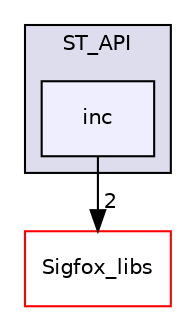 digraph "C:/Generic_Push_Button/ST_API/inc" {
  compound=true
  node [ fontsize="10", fontname="Helvetica"];
  edge [ labelfontsize="10", labelfontname="Helvetica"];
  subgraph clusterdir_c4d9a9c269c47f78f32b38b2f4649794 {
    graph [ bgcolor="#ddddee", pencolor="black", label="ST_API" fontname="Helvetica", fontsize="10", URL="dir_c4d9a9c269c47f78f32b38b2f4649794.html"]
  dir_4a5ba980e2ca8aef17c8ec0c385f4475 [shape=box, label="inc", style="filled", fillcolor="#eeeeff", pencolor="black", URL="dir_4a5ba980e2ca8aef17c8ec0c385f4475.html"];
  }
  dir_1a536925bd7386c694430b43ba783044 [shape=box label="Sigfox_libs" fillcolor="white" style="filled" color="red" URL="dir_1a536925bd7386c694430b43ba783044.html"];
  dir_4a5ba980e2ca8aef17c8ec0c385f4475->dir_1a536925bd7386c694430b43ba783044 [headlabel="2", labeldistance=1.5 headhref="dir_000017_000013.html"];
}
